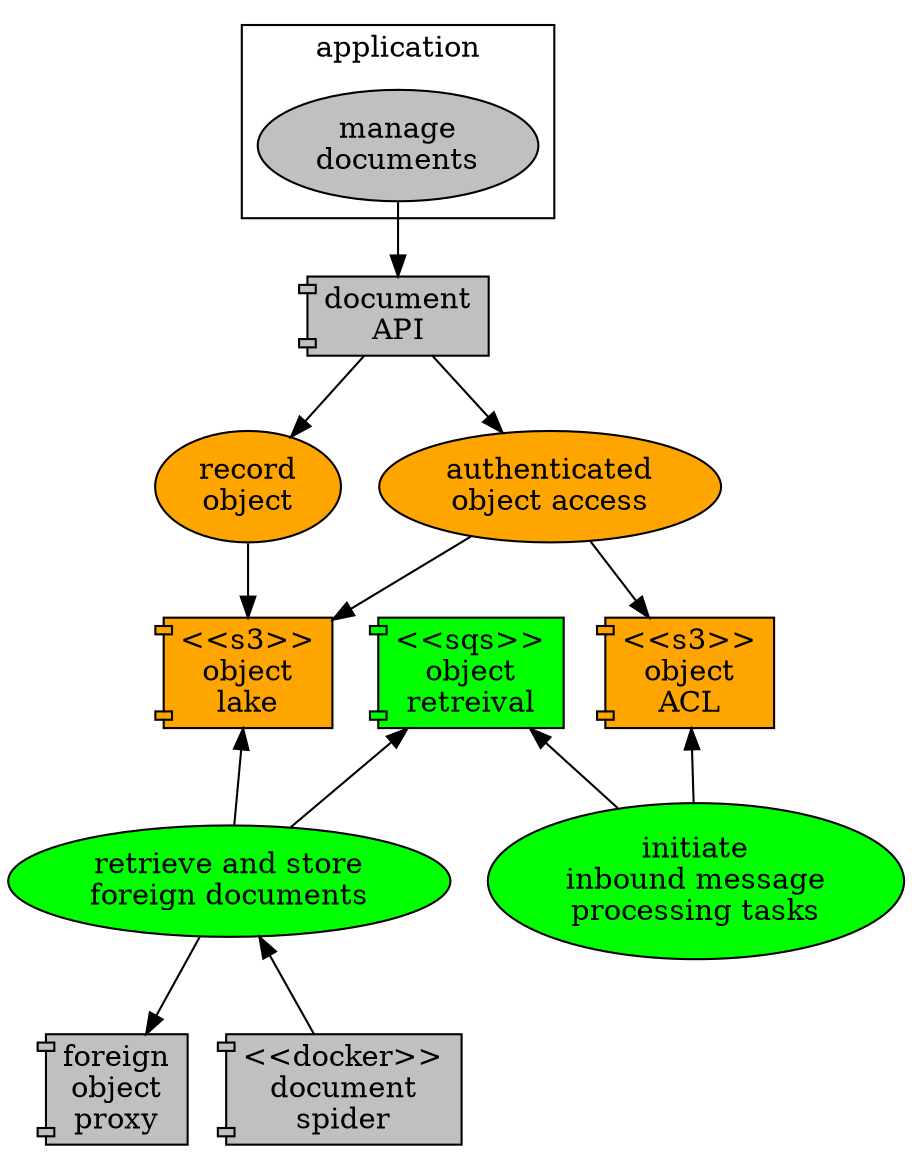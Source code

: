 digraph d {
node [shape=component style=filled fillcolor=grey];

subgraph cluster_app {
    label="application";
    ucp_doc [label="manage\ndocuments" shape=ellipse];
}

doc_api [label="document\nAPI" shape=component];
ucp_doc -> doc_api;

repo_object_lake [label="<<s3>>\nobject\nlake" fillcolor=orange];
repo_object_acl [label="<<s3>>\nobject\nACL" fillcolor=orange];
repo_object_ret_q [
    label="<<sqs>>\nobject\nretreival"
    fillcolor=green
];

repo_foreign_objects [label="foreign\nobject\nproxy"];
uc_get_objects -> repo_foreign_objects;

uc_authenticated_object_access [
    label="authenticated\nobject access"
    shape=ellipse
    fillcolor=orange
];
doc_api -> uc_authenticated_object_access -> repo_object_acl;
uc_authenticated_object_access -> repo_object_lake;
uc_record_object [
    label="record\nobject"
    shape=ellipse
    fillcolor=orange
];
doc_api -> uc_record_object -> repo_object_lake;


uc_bc_proc_events [
    label="initiate\ninbound message\nprocessing tasks"
    shape=ellipse
    fillcolor=green
];
repo_object_acl -> uc_bc_proc_events [dir=back];
repo_object_ret_q -> uc_bc_proc_events [dir=back];

uc_get_objects [
    label="retrieve and store\nforeign documents"
    shape=ellipse
    fillcolor=green
];

repo_object_lake -> uc_get_objects [dir=back];
repo_object_ret_q -> uc_get_objects [dir=back];

spider [label="<<docker>>\ndocument\nspider"];
uc_get_objects -> spider [dir=back];
}
